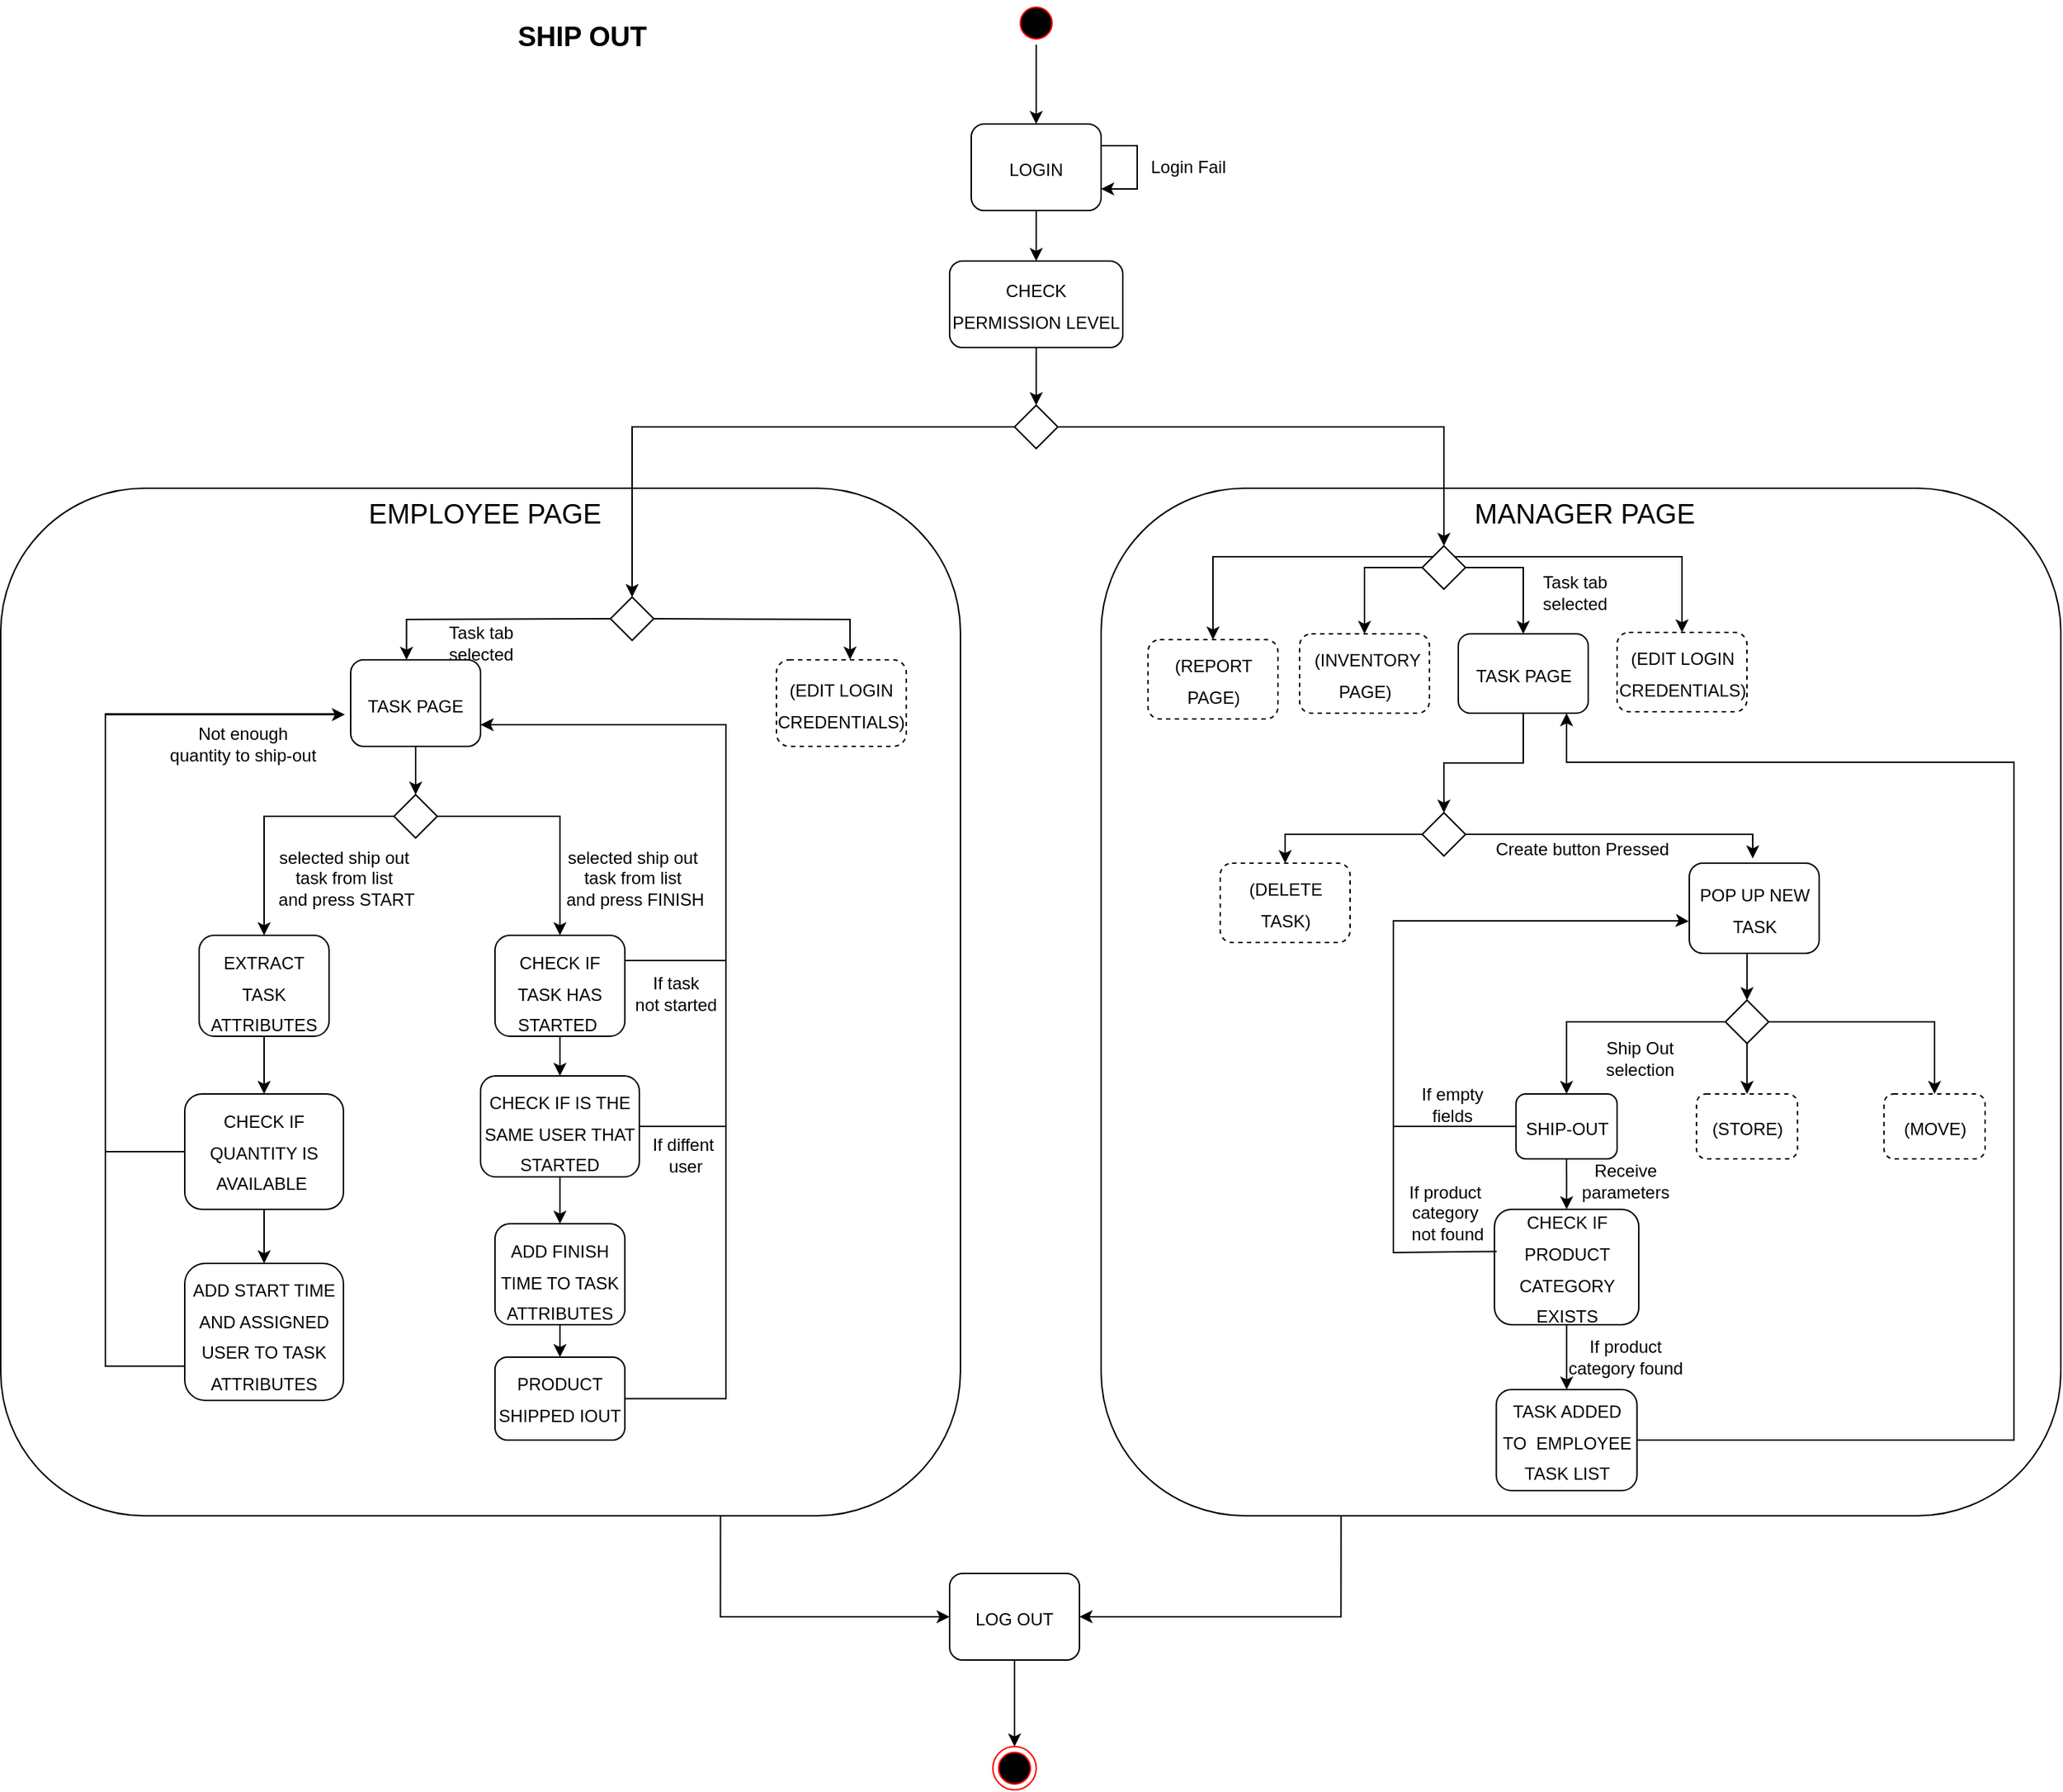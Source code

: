 <mxfile version="15.9.6" type="device"><diagram name="Page-1" id="e7e014a7-5840-1c2e-5031-d8a46d1fe8dd"><mxGraphModel dx="713" dy="1122" grid="1" gridSize="10" guides="1" tooltips="1" connect="1" arrows="1" fold="1" page="0" pageScale="1" pageWidth="1169" pageHeight="826" background="none" math="0" shadow="0"><root><mxCell id="0"/><mxCell id="1" parent="0"/><mxCell id="0h_sCMkhk_ic-NolfN2M-8" style="edgeStyle=orthogonalEdgeStyle;rounded=0;orthogonalLoop=1;jettySize=auto;html=1;exitX=0.5;exitY=1;exitDx=0;exitDy=0;entryX=0.5;entryY=0;entryDx=0;entryDy=0;fontSize=19;" edge="1" parent="1" source="ojctkhWatAtruIH9R1h8-1" target="ojctkhWatAtruIH9R1h8-2"><mxGeometry relative="1" as="geometry"/></mxCell><mxCell id="ojctkhWatAtruIH9R1h8-1" value="" style="ellipse;html=1;shape=startState;fillColor=#000000;strokeColor=#ff0000;" parent="1" vertex="1"><mxGeometry x="1285" y="-60" width="30" height="30" as="geometry"/></mxCell><mxCell id="ojctkhWatAtruIH9R1h8-82" style="edgeStyle=orthogonalEdgeStyle;rounded=0;orthogonalLoop=1;jettySize=auto;html=1;exitX=1;exitY=0.25;exitDx=0;exitDy=0;fontSize=12;entryX=1;entryY=0.75;entryDx=0;entryDy=0;" parent="1" source="ojctkhWatAtruIH9R1h8-2" target="ojctkhWatAtruIH9R1h8-2" edge="1"><mxGeometry relative="1" as="geometry"><mxPoint x="1370.0" y="70" as="targetPoint"/><Array as="points"><mxPoint x="1370" y="40"/><mxPoint x="1370" y="70"/></Array></mxGeometry></mxCell><mxCell id="ojctkhWatAtruIH9R1h8-83" style="edgeStyle=orthogonalEdgeStyle;rounded=0;orthogonalLoop=1;jettySize=auto;html=1;exitX=0.5;exitY=1;exitDx=0;exitDy=0;entryX=0.5;entryY=0;entryDx=0;entryDy=0;fontSize=12;" parent="1" source="ojctkhWatAtruIH9R1h8-2" target="ojctkhWatAtruIH9R1h8-7" edge="1"><mxGeometry relative="1" as="geometry"/></mxCell><mxCell id="ojctkhWatAtruIH9R1h8-2" value="&lt;div&gt;&lt;span style=&quot;font-size: 12px&quot;&gt;LOGIN&lt;/span&gt;&lt;/div&gt;" style="rounded=1;whiteSpace=wrap;html=1;fontSize=18;strokeColor=default;strokeWidth=1;fillColor=none;" parent="1" vertex="1"><mxGeometry x="1255" y="25" width="90" height="60" as="geometry"/></mxCell><mxCell id="0h_sCMkhk_ic-NolfN2M-6" style="edgeStyle=orthogonalEdgeStyle;rounded=0;orthogonalLoop=1;jettySize=auto;html=1;exitX=0.25;exitY=1;exitDx=0;exitDy=0;entryX=1;entryY=0.5;entryDx=0;entryDy=0;fontSize=19;" edge="1" parent="1" source="ojctkhWatAtruIH9R1h8-3" target="ojctkhWatAtruIH9R1h8-150"><mxGeometry relative="1" as="geometry"/></mxCell><mxCell id="ojctkhWatAtruIH9R1h8-3" value="&lt;div&gt;&lt;font style=&quot;font-size: 19px&quot;&gt;&amp;nbsp;MANAGER PAGE&lt;/font&gt;&lt;/div&gt;" style="rounded=1;whiteSpace=wrap;html=1;fontSize=18;strokeColor=default;strokeWidth=1;fillColor=none;verticalAlign=top;" parent="1" vertex="1"><mxGeometry x="1345" y="277.5" width="665" height="712.5" as="geometry"/></mxCell><mxCell id="ojctkhWatAtruIH9R1h8-6" value="Login Fail" style="text;html=1;align=center;verticalAlign=middle;resizable=0;points=[];autosize=1;strokeColor=none;fillColor=none;" parent="1" vertex="1"><mxGeometry x="1370" y="45" width="70" height="20" as="geometry"/></mxCell><mxCell id="ojctkhWatAtruIH9R1h8-85" style="edgeStyle=orthogonalEdgeStyle;rounded=0;orthogonalLoop=1;jettySize=auto;html=1;exitX=0.5;exitY=1;exitDx=0;exitDy=0;entryX=0.5;entryY=0;entryDx=0;entryDy=0;fontSize=12;" parent="1" source="ojctkhWatAtruIH9R1h8-7" target="ojctkhWatAtruIH9R1h8-9" edge="1"><mxGeometry relative="1" as="geometry"/></mxCell><mxCell id="ojctkhWatAtruIH9R1h8-7" value="&lt;div&gt;&lt;span style=&quot;font-size: 12px&quot;&gt;CHECK PERMISSION LEVEL&lt;/span&gt;&lt;/div&gt;" style="rounded=1;whiteSpace=wrap;html=1;fontSize=18;strokeColor=default;strokeWidth=1;fillColor=none;" parent="1" vertex="1"><mxGeometry x="1240" y="120" width="120" height="60" as="geometry"/></mxCell><mxCell id="0h_sCMkhk_ic-NolfN2M-5" style="edgeStyle=orthogonalEdgeStyle;rounded=0;orthogonalLoop=1;jettySize=auto;html=1;exitX=0.75;exitY=1;exitDx=0;exitDy=0;entryX=0;entryY=0.5;entryDx=0;entryDy=0;fontSize=19;" edge="1" parent="1" source="ojctkhWatAtruIH9R1h8-8" target="ojctkhWatAtruIH9R1h8-150"><mxGeometry relative="1" as="geometry"/></mxCell><mxCell id="ojctkhWatAtruIH9R1h8-8" value="&lt;div style=&quot;font-size: 19px;&quot;&gt;&lt;span style=&quot;font-size: 19px;&quot;&gt;&amp;nbsp;EMPLOYEE PAGE&lt;/span&gt;&lt;/div&gt;" style="rounded=1;whiteSpace=wrap;html=1;fontSize=19;strokeColor=default;strokeWidth=1;fillColor=none;verticalAlign=top;" parent="1" vertex="1"><mxGeometry x="582.5" y="277.5" width="665" height="712.5" as="geometry"/></mxCell><mxCell id="0h_sCMkhk_ic-NolfN2M-1" style="edgeStyle=orthogonalEdgeStyle;rounded=0;orthogonalLoop=1;jettySize=auto;html=1;exitX=0;exitY=0.5;exitDx=0;exitDy=0;entryX=0.5;entryY=0;entryDx=0;entryDy=0;fontSize=19;" edge="1" parent="1" source="ojctkhWatAtruIH9R1h8-9" target="ojctkhWatAtruIH9R1h8-145"><mxGeometry relative="1" as="geometry"/></mxCell><mxCell id="0h_sCMkhk_ic-NolfN2M-2" style="edgeStyle=orthogonalEdgeStyle;rounded=0;orthogonalLoop=1;jettySize=auto;html=1;exitX=1;exitY=0.5;exitDx=0;exitDy=0;entryX=0.5;entryY=0;entryDx=0;entryDy=0;fontSize=19;" edge="1" parent="1" source="ojctkhWatAtruIH9R1h8-9" target="ojctkhWatAtruIH9R1h8-14"><mxGeometry relative="1" as="geometry"/></mxCell><mxCell id="ojctkhWatAtruIH9R1h8-9" value="" style="rhombus;whiteSpace=wrap;html=1;fontSize=12;strokeColor=default;strokeWidth=1;fillColor=none;" parent="1" vertex="1"><mxGeometry x="1285" y="220" width="30" height="30" as="geometry"/></mxCell><mxCell id="ojctkhWatAtruIH9R1h8-88" style="edgeStyle=orthogonalEdgeStyle;rounded=0;orthogonalLoop=1;jettySize=auto;html=1;exitX=1;exitY=0.5;exitDx=0;exitDy=0;fontSize=12;" parent="1" source="ojctkhWatAtruIH9R1h8-14" target="ojctkhWatAtruIH9R1h8-16" edge="1"><mxGeometry relative="1" as="geometry"/></mxCell><mxCell id="ojctkhWatAtruIH9R1h8-89" style="edgeStyle=orthogonalEdgeStyle;rounded=0;orthogonalLoop=1;jettySize=auto;html=1;exitX=0;exitY=0.5;exitDx=0;exitDy=0;entryX=0.5;entryY=0;entryDx=0;entryDy=0;fontSize=12;" parent="1" source="ojctkhWatAtruIH9R1h8-14" target="ojctkhWatAtruIH9R1h8-15" edge="1"><mxGeometry relative="1" as="geometry"/></mxCell><mxCell id="ojctkhWatAtruIH9R1h8-90" style="edgeStyle=orthogonalEdgeStyle;rounded=0;orthogonalLoop=1;jettySize=auto;html=1;exitX=1;exitY=0;exitDx=0;exitDy=0;fontSize=12;" parent="1" source="ojctkhWatAtruIH9R1h8-14" target="ojctkhWatAtruIH9R1h8-24" edge="1"><mxGeometry relative="1" as="geometry"/></mxCell><mxCell id="ojctkhWatAtruIH9R1h8-91" style="edgeStyle=orthogonalEdgeStyle;rounded=0;orthogonalLoop=1;jettySize=auto;html=1;exitX=0;exitY=0;exitDx=0;exitDy=0;entryX=0.5;entryY=0;entryDx=0;entryDy=0;fontSize=12;" parent="1" source="ojctkhWatAtruIH9R1h8-14" target="ojctkhWatAtruIH9R1h8-17" edge="1"><mxGeometry relative="1" as="geometry"/></mxCell><mxCell id="ojctkhWatAtruIH9R1h8-14" value="" style="rhombus;whiteSpace=wrap;html=1;fontSize=12;strokeColor=default;strokeWidth=1;fillColor=none;" parent="1" vertex="1"><mxGeometry x="1567.5" y="317.5" width="30" height="30" as="geometry"/></mxCell><mxCell id="ojctkhWatAtruIH9R1h8-15" value="&lt;div&gt;&lt;span style=&quot;font-size: 12px&quot;&gt;&amp;nbsp;(INVENTORY PAGE)&lt;/span&gt;&lt;/div&gt;" style="rounded=1;whiteSpace=wrap;html=1;fontSize=18;strokeColor=default;strokeWidth=1;fillColor=none;dashed=1;" parent="1" vertex="1"><mxGeometry x="1482.5" y="378.5" width="90" height="55" as="geometry"/></mxCell><mxCell id="ojctkhWatAtruIH9R1h8-92" style="edgeStyle=orthogonalEdgeStyle;rounded=0;orthogonalLoop=1;jettySize=auto;html=1;exitX=0.5;exitY=1;exitDx=0;exitDy=0;entryX=0;entryY=0.5;entryDx=0;entryDy=0;fontSize=12;" parent="1" source="ojctkhWatAtruIH9R1h8-16" target="ojctkhWatAtruIH9R1h8-33" edge="1"><mxGeometry relative="1" as="geometry"/></mxCell><mxCell id="ojctkhWatAtruIH9R1h8-16" value="&lt;div&gt;&lt;span style=&quot;font-size: 12px&quot;&gt;TASK PAGE&lt;/span&gt;&lt;/div&gt;" style="rounded=1;whiteSpace=wrap;html=1;fontSize=18;strokeColor=default;strokeWidth=1;fillColor=none;" parent="1" vertex="1"><mxGeometry x="1592.5" y="378.5" width="90" height="55" as="geometry"/></mxCell><mxCell id="ojctkhWatAtruIH9R1h8-17" value="&lt;div&gt;&lt;span style=&quot;font-size: 12px&quot;&gt;(REPORT PAGE)&lt;/span&gt;&lt;/div&gt;" style="rounded=1;whiteSpace=wrap;html=1;fontSize=18;strokeColor=default;strokeWidth=1;fillColor=none;dashed=1;" parent="1" vertex="1"><mxGeometry x="1377.5" y="382.5" width="90" height="55" as="geometry"/></mxCell><mxCell id="ojctkhWatAtruIH9R1h8-122" style="edgeStyle=orthogonalEdgeStyle;rounded=0;orthogonalLoop=1;jettySize=auto;html=1;exitX=0.5;exitY=1;exitDx=0;exitDy=0;entryX=0.5;entryY=0;entryDx=0;entryDy=0;fontSize=12;" parent="1" source="ojctkhWatAtruIH9R1h8-22" target="ojctkhWatAtruIH9R1h8-120" edge="1"><mxGeometry relative="1" as="geometry"/></mxCell><mxCell id="ojctkhWatAtruIH9R1h8-140" style="edgeStyle=orthogonalEdgeStyle;rounded=0;orthogonalLoop=1;jettySize=auto;html=1;exitX=1;exitY=0.25;exitDx=0;exitDy=0;fontSize=12;entryX=1;entryY=0.75;entryDx=0;entryDy=0;" parent="1" source="ojctkhWatAtruIH9R1h8-129" target="ojctkhWatAtruIH9R1h8-22" edge="1"><mxGeometry relative="1" as="geometry"><mxPoint x="1075" y="610" as="sourcePoint"/><Array as="points"><mxPoint x="1085" y="605"/><mxPoint x="1085" y="442"/></Array></mxGeometry></mxCell><mxCell id="ojctkhWatAtruIH9R1h8-22" value="&lt;div&gt;&lt;span style=&quot;font-size: 12px&quot;&gt;TASK PAGE&lt;/span&gt;&lt;/div&gt;" style="rounded=1;whiteSpace=wrap;html=1;fontSize=18;strokeColor=default;strokeWidth=1;fillColor=none;" parent="1" vertex="1"><mxGeometry x="825" y="396.5" width="90" height="60" as="geometry"/></mxCell><mxCell id="ojctkhWatAtruIH9R1h8-24" value="&lt;div&gt;&lt;span style=&quot;font-size: 12px&quot;&gt;(EDIT LOGIN CREDENTIALS)&lt;/span&gt;&lt;/div&gt;" style="rounded=1;whiteSpace=wrap;html=1;fontSize=18;strokeColor=default;strokeWidth=1;fillColor=none;dashed=1;" parent="1" vertex="1"><mxGeometry x="1702.5" y="377.5" width="90" height="55" as="geometry"/></mxCell><mxCell id="ojctkhWatAtruIH9R1h8-27" value="&lt;div&gt;&lt;span style=&quot;font-size: 12px&quot;&gt;(EDIT LOGIN CREDENTIALS)&lt;/span&gt;&lt;/div&gt;" style="rounded=1;whiteSpace=wrap;html=1;fontSize=18;strokeColor=default;strokeWidth=1;fillColor=none;dashed=1;" parent="1" vertex="1"><mxGeometry x="1120" y="396.5" width="90" height="60" as="geometry"/></mxCell><mxCell id="ojctkhWatAtruIH9R1h8-106" style="edgeStyle=orthogonalEdgeStyle;rounded=0;orthogonalLoop=1;jettySize=auto;html=1;exitX=1;exitY=0.5;exitDx=0;exitDy=0;entryX=0.567;entryY=-0.003;entryDx=0;entryDy=0;entryPerimeter=0;fontSize=12;" parent="1" target="ojctkhWatAtruIH9R1h8-27" edge="1"><mxGeometry relative="1" as="geometry"><mxPoint x="1035" y="368" as="sourcePoint"/></mxGeometry></mxCell><mxCell id="ojctkhWatAtruIH9R1h8-107" style="edgeStyle=orthogonalEdgeStyle;rounded=0;orthogonalLoop=1;jettySize=auto;html=1;exitX=0;exitY=0.5;exitDx=0;exitDy=0;entryX=0.43;entryY=0;entryDx=0;entryDy=0;entryPerimeter=0;fontSize=12;" parent="1" target="ojctkhWatAtruIH9R1h8-22" edge="1"><mxGeometry relative="1" as="geometry"><mxPoint x="1005" y="368" as="sourcePoint"/></mxGeometry></mxCell><mxCell id="ojctkhWatAtruIH9R1h8-53" style="edgeStyle=orthogonalEdgeStyle;rounded=0;orthogonalLoop=1;jettySize=auto;html=1;exitX=0.5;exitY=1;exitDx=0;exitDy=0;entryX=0.5;entryY=0;entryDx=0;entryDy=0;" parent="1" source="ojctkhWatAtruIH9R1h8-33" target="ojctkhWatAtruIH9R1h8-36" edge="1"><mxGeometry relative="1" as="geometry"/></mxCell><mxCell id="ojctkhWatAtruIH9R1h8-95" style="edgeStyle=orthogonalEdgeStyle;rounded=0;orthogonalLoop=1;jettySize=auto;html=1;exitX=0.5;exitY=0;exitDx=0;exitDy=0;entryX=0.488;entryY=-0.053;entryDx=0;entryDy=0;entryPerimeter=0;fontSize=12;" parent="1" source="ojctkhWatAtruIH9R1h8-33" target="ojctkhWatAtruIH9R1h8-35" edge="1"><mxGeometry relative="1" as="geometry"/></mxCell><mxCell id="ojctkhWatAtruIH9R1h8-33" value="" style="rhombus;whiteSpace=wrap;html=1;fontSize=12;strokeColor=default;strokeWidth=1;fillColor=none;direction=south;" parent="1" vertex="1"><mxGeometry x="1567.5" y="502.5" width="30" height="30" as="geometry"/></mxCell><mxCell id="ojctkhWatAtruIH9R1h8-61" style="edgeStyle=orthogonalEdgeStyle;rounded=0;orthogonalLoop=1;jettySize=auto;html=1;exitX=0.5;exitY=1;exitDx=0;exitDy=0;entryX=0;entryY=0.5;entryDx=0;entryDy=0;fontSize=12;" parent="1" source="ojctkhWatAtruIH9R1h8-35" target="ojctkhWatAtruIH9R1h8-59" edge="1"><mxGeometry relative="1" as="geometry"/></mxCell><mxCell id="ojctkhWatAtruIH9R1h8-35" value="&lt;div&gt;&lt;span style=&quot;font-size: 12px&quot;&gt;POP UP NEW TASK&lt;/span&gt;&lt;/div&gt;" style="rounded=1;whiteSpace=wrap;html=1;fontSize=18;strokeColor=default;strokeWidth=1;fillColor=none;" parent="1" vertex="1"><mxGeometry x="1752.56" y="537.5" width="90" height="62.5" as="geometry"/></mxCell><mxCell id="ojctkhWatAtruIH9R1h8-36" value="&lt;div&gt;&lt;span style=&quot;font-size: 12px&quot;&gt;(DELETE TASK)&lt;/span&gt;&lt;/div&gt;" style="rounded=1;whiteSpace=wrap;html=1;fontSize=18;strokeColor=default;strokeWidth=1;fillColor=none;dashed=1;" parent="1" vertex="1"><mxGeometry x="1427.5" y="537.5" width="90" height="55" as="geometry"/></mxCell><mxCell id="ojctkhWatAtruIH9R1h8-44" value="&lt;font style=&quot;font-size: 12px&quot;&gt;(STORE)&lt;/font&gt;" style="rounded=1;whiteSpace=wrap;html=1;fontSize=18;strokeColor=default;strokeWidth=1;fillColor=none;dashed=1;" parent="1" vertex="1"><mxGeometry x="1757.56" y="697.5" width="70" height="45" as="geometry"/></mxCell><mxCell id="ojctkhWatAtruIH9R1h8-46" value="If empty &lt;br&gt;fields" style="text;html=1;align=center;verticalAlign=middle;resizable=0;points=[];autosize=1;strokeColor=none;fillColor=none;" parent="1" vertex="1"><mxGeometry x="1557.5" y="690" width="60" height="30" as="geometry"/></mxCell><mxCell id="ojctkhWatAtruIH9R1h8-50" value="Task tab &lt;br&gt;selected" style="text;html=1;align=center;verticalAlign=middle;resizable=0;points=[];autosize=1;strokeColor=none;fillColor=none;" parent="1" vertex="1"><mxGeometry x="1642.5" y="334.5" width="60" height="30" as="geometry"/></mxCell><mxCell id="ojctkhWatAtruIH9R1h8-65" style="edgeStyle=orthogonalEdgeStyle;rounded=0;orthogonalLoop=1;jettySize=auto;html=1;exitX=0;exitY=0.5;exitDx=0;exitDy=0;fontSize=12;entryX=-0.004;entryY=0.645;entryDx=0;entryDy=0;entryPerimeter=0;" parent="1" source="ojctkhWatAtruIH9R1h8-55" target="ojctkhWatAtruIH9R1h8-35" edge="1"><mxGeometry relative="1" as="geometry"><mxPoint x="1747.5" y="584.5" as="targetPoint"/><Array as="points"><mxPoint x="1547.5" y="720.5"/><mxPoint x="1547.5" y="577.5"/><mxPoint x="1747.5" y="577.5"/></Array></mxGeometry></mxCell><mxCell id="ojctkhWatAtruIH9R1h8-68" style="edgeStyle=orthogonalEdgeStyle;rounded=0;orthogonalLoop=1;jettySize=auto;html=1;exitX=0.5;exitY=1;exitDx=0;exitDy=0;entryX=0.5;entryY=0;entryDx=0;entryDy=0;fontSize=12;" parent="1" source="ojctkhWatAtruIH9R1h8-55" target="ojctkhWatAtruIH9R1h8-67" edge="1"><mxGeometry relative="1" as="geometry"/></mxCell><mxCell id="ojctkhWatAtruIH9R1h8-55" value="&lt;font style=&quot;font-size: 12px&quot;&gt;SHIP-OUT&lt;/font&gt;" style="rounded=1;whiteSpace=wrap;html=1;fontSize=18;strokeColor=default;strokeWidth=1;fillColor=none;" parent="1" vertex="1"><mxGeometry x="1632.5" y="697.5" width="70" height="45" as="geometry"/></mxCell><mxCell id="ojctkhWatAtruIH9R1h8-56" value="&lt;font style=&quot;font-size: 12px&quot;&gt;(MOVE)&lt;/font&gt;" style="rounded=1;whiteSpace=wrap;html=1;fontSize=18;strokeColor=default;strokeWidth=1;fillColor=none;dashed=1;" parent="1" vertex="1"><mxGeometry x="1887.5" y="697.5" width="70" height="45" as="geometry"/></mxCell><mxCell id="ojctkhWatAtruIH9R1h8-62" style="edgeStyle=orthogonalEdgeStyle;rounded=0;orthogonalLoop=1;jettySize=auto;html=1;exitX=1;exitY=0.5;exitDx=0;exitDy=0;entryX=0.5;entryY=0;entryDx=0;entryDy=0;fontSize=12;" parent="1" source="ojctkhWatAtruIH9R1h8-59" target="ojctkhWatAtruIH9R1h8-44" edge="1"><mxGeometry relative="1" as="geometry"/></mxCell><mxCell id="ojctkhWatAtruIH9R1h8-63" style="edgeStyle=orthogonalEdgeStyle;rounded=0;orthogonalLoop=1;jettySize=auto;html=1;exitX=0.5;exitY=0;exitDx=0;exitDy=0;entryX=0.5;entryY=0;entryDx=0;entryDy=0;fontSize=12;" parent="1" source="ojctkhWatAtruIH9R1h8-59" target="ojctkhWatAtruIH9R1h8-56" edge="1"><mxGeometry relative="1" as="geometry"/></mxCell><mxCell id="ojctkhWatAtruIH9R1h8-64" style="edgeStyle=orthogonalEdgeStyle;rounded=0;orthogonalLoop=1;jettySize=auto;html=1;exitX=0.5;exitY=1;exitDx=0;exitDy=0;entryX=0.5;entryY=0;entryDx=0;entryDy=0;fontSize=12;" parent="1" source="ojctkhWatAtruIH9R1h8-59" target="ojctkhWatAtruIH9R1h8-55" edge="1"><mxGeometry relative="1" as="geometry"/></mxCell><mxCell id="ojctkhWatAtruIH9R1h8-59" value="" style="rhombus;whiteSpace=wrap;html=1;fontSize=12;strokeColor=default;strokeWidth=1;fillColor=none;direction=south;" parent="1" vertex="1"><mxGeometry x="1777.56" y="632.5" width="30" height="30" as="geometry"/></mxCell><mxCell id="ojctkhWatAtruIH9R1h8-66" value="Ship Out &lt;br&gt;selection" style="text;html=1;align=center;verticalAlign=middle;resizable=0;points=[];autosize=1;strokeColor=none;fillColor=none;fontSize=12;" parent="1" vertex="1"><mxGeometry x="1687.56" y="657.5" width="60" height="30" as="geometry"/></mxCell><mxCell id="ojctkhWatAtruIH9R1h8-70" style="edgeStyle=orthogonalEdgeStyle;rounded=0;orthogonalLoop=1;jettySize=auto;html=1;exitX=0.5;exitY=1;exitDx=0;exitDy=0;entryX=0.5;entryY=0;entryDx=0;entryDy=0;fontSize=12;" parent="1" source="ojctkhWatAtruIH9R1h8-67" target="ojctkhWatAtruIH9R1h8-69" edge="1"><mxGeometry relative="1" as="geometry"/></mxCell><mxCell id="ojctkhWatAtruIH9R1h8-74" style="edgeStyle=orthogonalEdgeStyle;rounded=0;orthogonalLoop=1;jettySize=auto;html=1;exitX=0.016;exitY=0.365;exitDx=0;exitDy=0;fontSize=12;exitPerimeter=0;endArrow=none;endFill=0;" parent="1" source="ojctkhWatAtruIH9R1h8-67" edge="1"><mxGeometry relative="1" as="geometry"><mxPoint x="1737.5" y="577.5" as="targetPoint"/><Array as="points"><mxPoint x="1617.5" y="806.5"/><mxPoint x="1547.5" y="807.5"/><mxPoint x="1547.5" y="577.5"/></Array></mxGeometry></mxCell><mxCell id="ojctkhWatAtruIH9R1h8-67" value="&lt;font style=&quot;font-size: 12px&quot;&gt;CHECK IF PRODUCT CATEGORY EXISTS&lt;/font&gt;" style="rounded=1;whiteSpace=wrap;html=1;fontSize=18;strokeColor=default;strokeWidth=1;fillColor=none;" parent="1" vertex="1"><mxGeometry x="1617.56" y="777.5" width="100" height="80" as="geometry"/></mxCell><mxCell id="ojctkhWatAtruIH9R1h8-97" style="edgeStyle=orthogonalEdgeStyle;rounded=0;orthogonalLoop=1;jettySize=auto;html=1;exitX=1;exitY=0.5;exitDx=0;exitDy=0;fontSize=12;" parent="1" source="ojctkhWatAtruIH9R1h8-69" edge="1"><mxGeometry relative="1" as="geometry"><mxPoint x="1667.5" y="433.5" as="targetPoint"/><Array as="points"><mxPoint x="1977.5" y="937.5"/><mxPoint x="1977.5" y="467.5"/><mxPoint x="1667.5" y="467.5"/></Array></mxGeometry></mxCell><mxCell id="ojctkhWatAtruIH9R1h8-69" value="&lt;span style=&quot;font-size: 12px&quot;&gt;TASK ADDED TO&amp;nbsp; EMPLOYEE TASK LIST&lt;/span&gt;" style="rounded=1;whiteSpace=wrap;html=1;fontSize=18;strokeColor=default;strokeWidth=1;fillColor=none;" parent="1" vertex="1"><mxGeometry x="1618.81" y="902.5" width="97.5" height="70" as="geometry"/></mxCell><mxCell id="ojctkhWatAtruIH9R1h8-76" value="If product &lt;br&gt;category&lt;br&gt;&amp;nbsp;not found" style="text;html=1;align=center;verticalAlign=middle;resizable=0;points=[];autosize=1;strokeColor=none;fillColor=none;fontSize=12;" parent="1" vertex="1"><mxGeometry x="1547.56" y="755" width="70" height="50" as="geometry"/></mxCell><mxCell id="ojctkhWatAtruIH9R1h8-77" value="If product &lt;br&gt;category found" style="text;html=1;align=center;verticalAlign=middle;resizable=0;points=[];autosize=1;strokeColor=none;fillColor=none;fontSize=12;" parent="1" vertex="1"><mxGeometry x="1662.56" y="865" width="90" height="30" as="geometry"/></mxCell><mxCell id="ojctkhWatAtruIH9R1h8-78" value="Receive&lt;br&gt;parameters" style="text;html=1;align=center;verticalAlign=middle;resizable=0;points=[];autosize=1;strokeColor=none;fillColor=none;fontSize=12;" parent="1" vertex="1"><mxGeometry x="1667.56" y="742.5" width="80" height="30" as="geometry"/></mxCell><mxCell id="ojctkhWatAtruIH9R1h8-48" value="Create button Pressed" style="text;html=1;align=center;verticalAlign=middle;resizable=0;points=[];autosize=1;strokeColor=none;fillColor=none;" parent="1" vertex="1"><mxGeometry x="1607.56" y="517.5" width="140" height="20" as="geometry"/></mxCell><mxCell id="ojctkhWatAtruIH9R1h8-115" style="edgeStyle=orthogonalEdgeStyle;rounded=0;orthogonalLoop=1;jettySize=auto;html=1;exitX=0.5;exitY=1;exitDx=0;exitDy=0;entryX=0.5;entryY=0;entryDx=0;entryDy=0;fontSize=12;" parent="1" source="ojctkhWatAtruIH9R1h8-109" target="ojctkhWatAtruIH9R1h8-112" edge="1"><mxGeometry relative="1" as="geometry"/></mxCell><mxCell id="ojctkhWatAtruIH9R1h8-109" value="&lt;span style=&quot;font-size: 12px&quot;&gt;EXTRACT TASK&lt;br&gt;ATTRIBUTES&lt;br&gt;&lt;/span&gt;" style="rounded=1;whiteSpace=wrap;html=1;fontSize=18;strokeColor=default;strokeWidth=1;fillColor=none;verticalAlign=top;" parent="1" vertex="1"><mxGeometry x="720" y="587.5" width="90" height="70" as="geometry"/></mxCell><mxCell id="ojctkhWatAtruIH9R1h8-110" value="selected ship out &lt;br&gt;task from list&lt;br&gt;&amp;nbsp;and press START" style="text;html=1;align=center;verticalAlign=middle;resizable=0;points=[];autosize=1;strokeColor=none;fillColor=none;fontSize=12;" parent="1" vertex="1"><mxGeometry x="765" y="522.5" width="110" height="50" as="geometry"/></mxCell><mxCell id="ojctkhWatAtruIH9R1h8-113" style="edgeStyle=orthogonalEdgeStyle;rounded=0;orthogonalLoop=1;jettySize=auto;html=1;exitX=0;exitY=0.5;exitDx=0;exitDy=0;entryX=-0.044;entryY=0.633;entryDx=0;entryDy=0;entryPerimeter=0;fontSize=12;" parent="1" source="ojctkhWatAtruIH9R1h8-112" target="ojctkhWatAtruIH9R1h8-22" edge="1"><mxGeometry relative="1" as="geometry"><Array as="points"><mxPoint x="655" y="737.5"/><mxPoint x="655" y="434.5"/></Array></mxGeometry></mxCell><mxCell id="ojctkhWatAtruIH9R1h8-118" style="edgeStyle=orthogonalEdgeStyle;rounded=0;orthogonalLoop=1;jettySize=auto;html=1;exitX=0.5;exitY=1;exitDx=0;exitDy=0;entryX=0.5;entryY=0;entryDx=0;entryDy=0;fontSize=12;" parent="1" source="ojctkhWatAtruIH9R1h8-112" target="ojctkhWatAtruIH9R1h8-117" edge="1"><mxGeometry relative="1" as="geometry"/></mxCell><mxCell id="ojctkhWatAtruIH9R1h8-112" value="&lt;div&gt;&lt;span style=&quot;font-size: 12px&quot;&gt;CHECK IF QUANTITY IS AVAILABLE&amp;nbsp;&lt;/span&gt;&lt;/div&gt;" style="rounded=1;whiteSpace=wrap;html=1;fontSize=18;strokeColor=default;strokeWidth=1;fillColor=none;verticalAlign=top;" parent="1" vertex="1"><mxGeometry x="710" y="697.5" width="110" height="80" as="geometry"/></mxCell><mxCell id="ojctkhWatAtruIH9R1h8-114" value="Not enough &lt;br&gt;quantity to ship-out" style="text;html=1;align=center;verticalAlign=middle;resizable=0;points=[];autosize=1;strokeColor=none;fillColor=none;fontSize=12;" parent="1" vertex="1"><mxGeometry x="690" y="440" width="120" height="30" as="geometry"/></mxCell><mxCell id="ojctkhWatAtruIH9R1h8-116" value="Task tab &lt;br&gt;selected" style="text;html=1;align=center;verticalAlign=middle;resizable=0;points=[];autosize=1;strokeColor=none;fillColor=none;" parent="1" vertex="1"><mxGeometry x="885" y="370" width="60" height="30" as="geometry"/></mxCell><mxCell id="ojctkhWatAtruIH9R1h8-142" style="edgeStyle=orthogonalEdgeStyle;rounded=0;orthogonalLoop=1;jettySize=auto;html=1;exitX=0;exitY=0.75;exitDx=0;exitDy=0;fontSize=12;endArrow=none;endFill=0;" parent="1" source="ojctkhWatAtruIH9R1h8-117" edge="1"><mxGeometry relative="1" as="geometry"><mxPoint x="815" y="434" as="targetPoint"/><Array as="points"><mxPoint x="655" y="886"/><mxPoint x="655" y="434"/></Array></mxGeometry></mxCell><mxCell id="ojctkhWatAtruIH9R1h8-117" value="&lt;div&gt;&lt;span style=&quot;font-size: 12px&quot;&gt;ADD START TIME AND ASSIGNED USER TO TASK ATTRIBUTES&lt;/span&gt;&lt;/div&gt;" style="rounded=1;whiteSpace=wrap;html=1;fontSize=18;strokeColor=default;strokeWidth=1;fillColor=none;verticalAlign=top;" parent="1" vertex="1"><mxGeometry x="710" y="815" width="110" height="95" as="geometry"/></mxCell><mxCell id="ojctkhWatAtruIH9R1h8-123" style="edgeStyle=orthogonalEdgeStyle;rounded=0;orthogonalLoop=1;jettySize=auto;html=1;exitX=0;exitY=0.5;exitDx=0;exitDy=0;fontSize=12;" parent="1" source="ojctkhWatAtruIH9R1h8-120" target="ojctkhWatAtruIH9R1h8-109" edge="1"><mxGeometry relative="1" as="geometry"/></mxCell><mxCell id="ojctkhWatAtruIH9R1h8-125" style="edgeStyle=orthogonalEdgeStyle;rounded=0;orthogonalLoop=1;jettySize=auto;html=1;exitX=1;exitY=0.5;exitDx=0;exitDy=0;entryX=0.5;entryY=0;entryDx=0;entryDy=0;fontSize=12;" parent="1" source="ojctkhWatAtruIH9R1h8-120" target="ojctkhWatAtruIH9R1h8-129" edge="1"><mxGeometry relative="1" as="geometry"><mxPoint x="970" y="572.5" as="targetPoint"/></mxGeometry></mxCell><mxCell id="ojctkhWatAtruIH9R1h8-120" value="" style="rhombus;whiteSpace=wrap;html=1;fontSize=12;strokeColor=default;strokeWidth=1;fillColor=none;" parent="1" vertex="1"><mxGeometry x="855" y="490" width="30" height="30" as="geometry"/></mxCell><mxCell id="ojctkhWatAtruIH9R1h8-124" value="selected ship out &lt;br&gt;task from list&lt;br&gt;&amp;nbsp;and press FINISH" style="text;html=1;align=center;verticalAlign=middle;resizable=0;points=[];autosize=1;strokeColor=none;fillColor=none;fontSize=12;" parent="1" vertex="1"><mxGeometry x="965" y="522.5" width="110" height="50" as="geometry"/></mxCell><mxCell id="ojctkhWatAtruIH9R1h8-133" style="edgeStyle=orthogonalEdgeStyle;rounded=0;orthogonalLoop=1;jettySize=auto;html=1;exitX=0.5;exitY=1;exitDx=0;exitDy=0;fontSize=12;" parent="1" source="ojctkhWatAtruIH9R1h8-129" target="ojctkhWatAtruIH9R1h8-130" edge="1"><mxGeometry relative="1" as="geometry"/></mxCell><mxCell id="ojctkhWatAtruIH9R1h8-129" value="&lt;div&gt;&lt;span style=&quot;font-size: 12px&quot;&gt;CHECK IF TASK HAS STARTED&amp;nbsp;&lt;/span&gt;&lt;/div&gt;" style="rounded=1;whiteSpace=wrap;html=1;fontSize=18;strokeColor=default;strokeWidth=1;fillColor=none;verticalAlign=top;" parent="1" vertex="1"><mxGeometry x="925" y="587.5" width="90" height="70" as="geometry"/></mxCell><mxCell id="ojctkhWatAtruIH9R1h8-138" style="edgeStyle=orthogonalEdgeStyle;rounded=0;orthogonalLoop=1;jettySize=auto;html=1;exitX=0.5;exitY=1;exitDx=0;exitDy=0;entryX=0.5;entryY=0;entryDx=0;entryDy=0;fontSize=12;" parent="1" source="ojctkhWatAtruIH9R1h8-130" target="ojctkhWatAtruIH9R1h8-136" edge="1"><mxGeometry relative="1" as="geometry"/></mxCell><mxCell id="ojctkhWatAtruIH9R1h8-143" style="edgeStyle=orthogonalEdgeStyle;rounded=0;orthogonalLoop=1;jettySize=auto;html=1;exitX=1;exitY=0.5;exitDx=0;exitDy=0;entryX=1;entryY=0.75;entryDx=0;entryDy=0;fontSize=12;endArrow=none;endFill=0;" parent="1" source="ojctkhWatAtruIH9R1h8-130" target="ojctkhWatAtruIH9R1h8-22" edge="1"><mxGeometry relative="1" as="geometry"><Array as="points"><mxPoint x="1085" y="720"/><mxPoint x="1085" y="442"/></Array></mxGeometry></mxCell><mxCell id="ojctkhWatAtruIH9R1h8-130" value="&lt;div&gt;&lt;span style=&quot;font-size: 12px&quot;&gt;CHECK IF IS THE SAME USER THAT STARTED&lt;/span&gt;&lt;/div&gt;" style="rounded=1;whiteSpace=wrap;html=1;fontSize=18;strokeColor=default;strokeWidth=1;fillColor=none;verticalAlign=top;" parent="1" vertex="1"><mxGeometry x="915" y="685" width="110" height="70" as="geometry"/></mxCell><mxCell id="ojctkhWatAtruIH9R1h8-144" style="edgeStyle=orthogonalEdgeStyle;rounded=0;orthogonalLoop=1;jettySize=auto;html=1;exitX=1;exitY=0.5;exitDx=0;exitDy=0;entryX=1;entryY=0.75;entryDx=0;entryDy=0;fontSize=12;endArrow=none;endFill=0;" parent="1" source="ojctkhWatAtruIH9R1h8-131" target="ojctkhWatAtruIH9R1h8-22" edge="1"><mxGeometry relative="1" as="geometry"><Array as="points"><mxPoint x="1085" y="909"/><mxPoint x="1085" y="442"/></Array></mxGeometry></mxCell><mxCell id="ojctkhWatAtruIH9R1h8-131" value="&lt;div&gt;&lt;span style=&quot;font-size: 12px&quot;&gt;PRODUCT SHIPPED IOUT&lt;/span&gt;&lt;/div&gt;" style="rounded=1;whiteSpace=wrap;html=1;fontSize=18;strokeColor=default;strokeWidth=1;fillColor=none;verticalAlign=top;" parent="1" vertex="1"><mxGeometry x="925" y="880" width="90" height="57.5" as="geometry"/></mxCell><mxCell id="ojctkhWatAtruIH9R1h8-139" style="edgeStyle=orthogonalEdgeStyle;rounded=0;orthogonalLoop=1;jettySize=auto;html=1;exitX=0.5;exitY=1;exitDx=0;exitDy=0;entryX=0.5;entryY=0;entryDx=0;entryDy=0;fontSize=12;" parent="1" source="ojctkhWatAtruIH9R1h8-136" target="ojctkhWatAtruIH9R1h8-131" edge="1"><mxGeometry relative="1" as="geometry"/></mxCell><mxCell id="ojctkhWatAtruIH9R1h8-136" value="&lt;span style=&quot;font-family: &amp;#34;helvetica&amp;#34; ; font-size: 12px&quot;&gt;ADD FINISH TIME TO TASK ATTRIBUTES&lt;/span&gt;" style="rounded=1;whiteSpace=wrap;html=1;fontSize=18;strokeColor=default;strokeWidth=1;fillColor=none;verticalAlign=top;" parent="1" vertex="1"><mxGeometry x="925" y="787.5" width="90" height="70" as="geometry"/></mxCell><mxCell id="ojctkhWatAtruIH9R1h8-145" value="" style="rhombus;whiteSpace=wrap;html=1;fontSize=12;strokeColor=default;strokeWidth=1;fillColor=none;" parent="1" vertex="1"><mxGeometry x="1005" y="353" width="30" height="30" as="geometry"/></mxCell><mxCell id="ojctkhWatAtruIH9R1h8-147" value="If task &lt;br&gt;not started" style="text;html=1;align=center;verticalAlign=middle;resizable=0;points=[];autosize=1;strokeColor=none;fillColor=none;fontSize=12;" parent="1" vertex="1"><mxGeometry x="1015" y="612.5" width="70" height="30" as="geometry"/></mxCell><mxCell id="ojctkhWatAtruIH9R1h8-148" value="If diffent&lt;br&gt;&amp;nbsp;user" style="text;html=1;align=center;verticalAlign=middle;resizable=0;points=[];autosize=1;strokeColor=none;fillColor=none;fontSize=12;" parent="1" vertex="1"><mxGeometry x="1025" y="725" width="60" height="30" as="geometry"/></mxCell><mxCell id="0h_sCMkhk_ic-NolfN2M-4" style="edgeStyle=orthogonalEdgeStyle;rounded=0;orthogonalLoop=1;jettySize=auto;html=1;exitX=0.5;exitY=1;exitDx=0;exitDy=0;entryX=0.5;entryY=0;entryDx=0;entryDy=0;fontSize=19;" edge="1" parent="1" source="ojctkhWatAtruIH9R1h8-150" target="ojctkhWatAtruIH9R1h8-151"><mxGeometry relative="1" as="geometry"/></mxCell><mxCell id="ojctkhWatAtruIH9R1h8-150" value="&lt;div&gt;&lt;span style=&quot;font-size: 12px&quot;&gt;LOG OUT&lt;/span&gt;&lt;/div&gt;" style="rounded=1;whiteSpace=wrap;html=1;fontSize=18;strokeColor=default;strokeWidth=1;fillColor=none;" parent="1" vertex="1"><mxGeometry x="1240" y="1030" width="90" height="60" as="geometry"/></mxCell><mxCell id="ojctkhWatAtruIH9R1h8-151" value="" style="ellipse;html=1;shape=endState;fillColor=#000000;strokeColor=#ff0000;fontSize=12;" parent="1" vertex="1"><mxGeometry x="1270" y="1150" width="30" height="30" as="geometry"/></mxCell><mxCell id="ojctkhWatAtruIH9R1h8-154" value="&lt;div style=&quot;font-size: 19px;&quot;&gt;&lt;b style=&quot;font-size: 19px;&quot;&gt;&lt;font style=&quot;font-size: 19px;&quot;&gt;SHIP OUT&lt;/font&gt;&lt;/b&gt;&lt;/div&gt;" style="text;html=1;align=center;verticalAlign=middle;resizable=0;points=[];autosize=1;strokeColor=none;fillColor=none;fontSize=19;" parent="1" vertex="1"><mxGeometry x="935" y="-50" width="100" height="30" as="geometry"/></mxCell></root></mxGraphModel></diagram></mxfile>